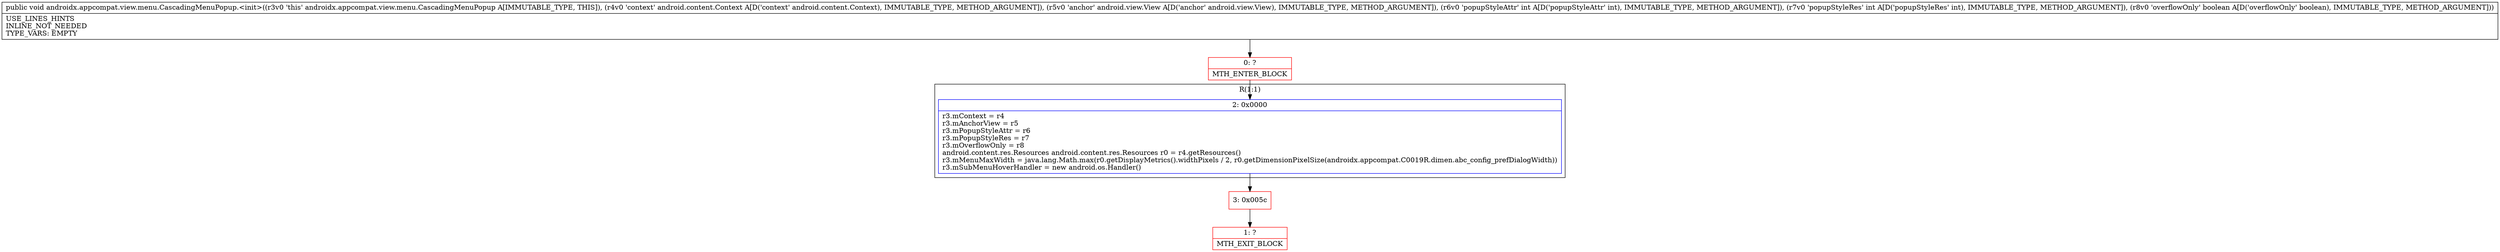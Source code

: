 digraph "CFG forandroidx.appcompat.view.menu.CascadingMenuPopup.\<init\>(Landroid\/content\/Context;Landroid\/view\/View;IIZ)V" {
subgraph cluster_Region_1157309659 {
label = "R(1:1)";
node [shape=record,color=blue];
Node_2 [shape=record,label="{2\:\ 0x0000|r3.mContext = r4\lr3.mAnchorView = r5\lr3.mPopupStyleAttr = r6\lr3.mPopupStyleRes = r7\lr3.mOverflowOnly = r8\landroid.content.res.Resources android.content.res.Resources r0 = r4.getResources()\lr3.mMenuMaxWidth = java.lang.Math.max(r0.getDisplayMetrics().widthPixels \/ 2, r0.getDimensionPixelSize(androidx.appcompat.C0019R.dimen.abc_config_prefDialogWidth))\lr3.mSubMenuHoverHandler = new android.os.Handler()\l}"];
}
Node_0 [shape=record,color=red,label="{0\:\ ?|MTH_ENTER_BLOCK\l}"];
Node_3 [shape=record,color=red,label="{3\:\ 0x005c}"];
Node_1 [shape=record,color=red,label="{1\:\ ?|MTH_EXIT_BLOCK\l}"];
MethodNode[shape=record,label="{public void androidx.appcompat.view.menu.CascadingMenuPopup.\<init\>((r3v0 'this' androidx.appcompat.view.menu.CascadingMenuPopup A[IMMUTABLE_TYPE, THIS]), (r4v0 'context' android.content.Context A[D('context' android.content.Context), IMMUTABLE_TYPE, METHOD_ARGUMENT]), (r5v0 'anchor' android.view.View A[D('anchor' android.view.View), IMMUTABLE_TYPE, METHOD_ARGUMENT]), (r6v0 'popupStyleAttr' int A[D('popupStyleAttr' int), IMMUTABLE_TYPE, METHOD_ARGUMENT]), (r7v0 'popupStyleRes' int A[D('popupStyleRes' int), IMMUTABLE_TYPE, METHOD_ARGUMENT]), (r8v0 'overflowOnly' boolean A[D('overflowOnly' boolean), IMMUTABLE_TYPE, METHOD_ARGUMENT]))  | USE_LINES_HINTS\lINLINE_NOT_NEEDED\lTYPE_VARS: EMPTY\l}"];
MethodNode -> Node_0;Node_2 -> Node_3;
Node_0 -> Node_2;
Node_3 -> Node_1;
}

